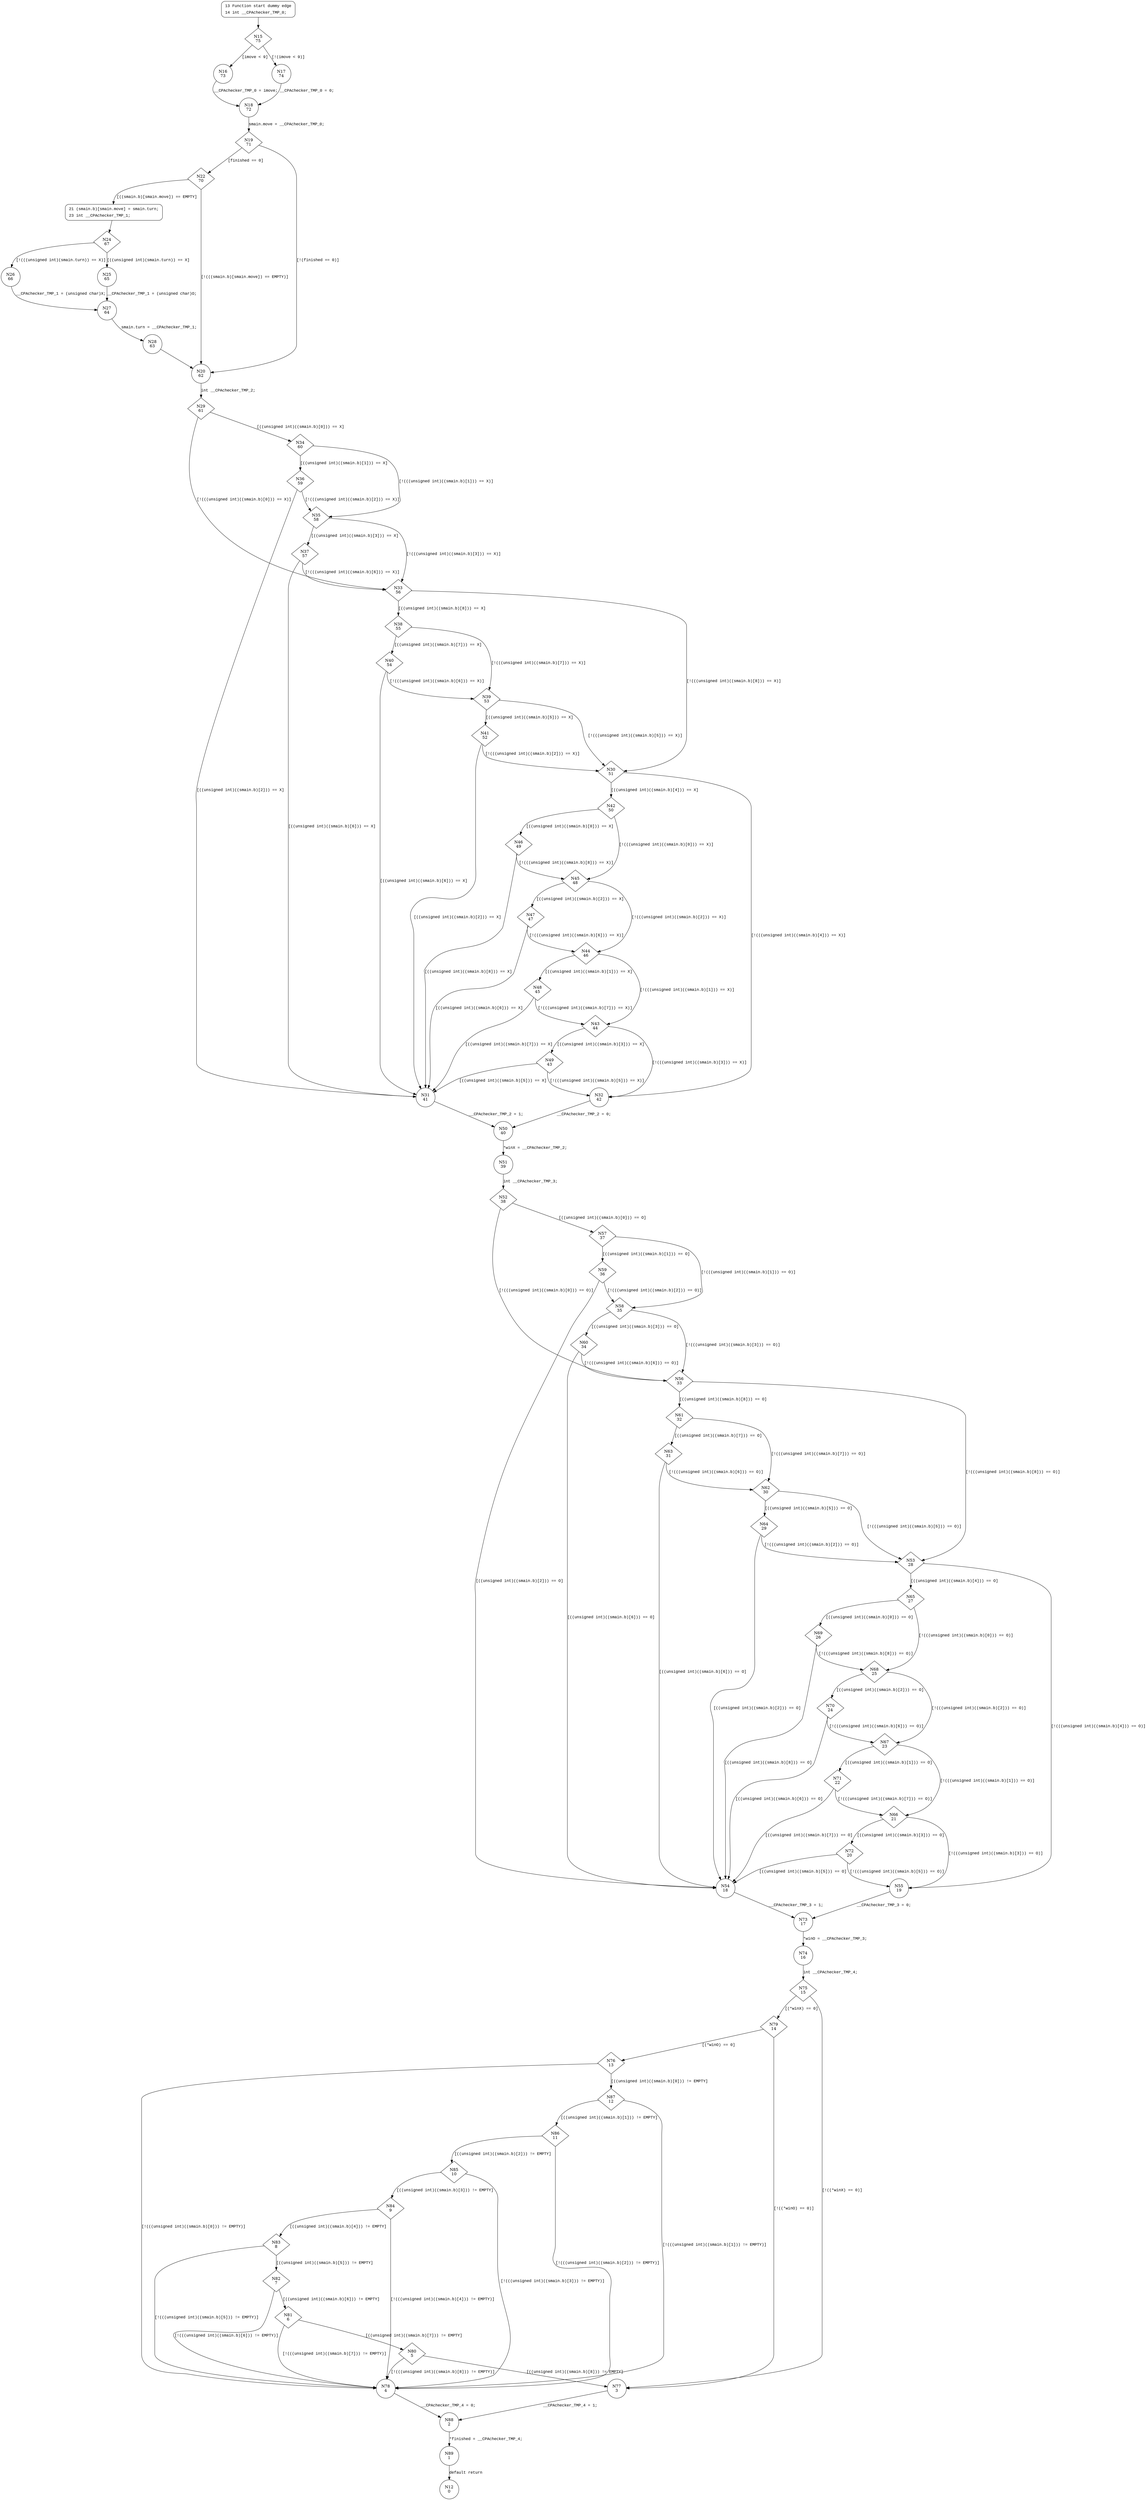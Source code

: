 digraph tictactoe {
15 [shape="diamond" label="N15\n75"]
16 [shape="circle" label="N16\n73"]
17 [shape="circle" label="N17\n74"]
18 [shape="circle" label="N18\n72"]
19 [shape="diamond" label="N19\n71"]
22 [shape="diamond" label="N22\n70"]
20 [shape="circle" label="N20\n62"]
29 [shape="diamond" label="N29\n61"]
34 [shape="diamond" label="N34\n60"]
33 [shape="diamond" label="N33\n56"]
38 [shape="diamond" label="N38\n55"]
30 [shape="diamond" label="N30\n51"]
42 [shape="diamond" label="N42\n50"]
32 [shape="circle" label="N32\n42"]
50 [shape="circle" label="N50\n40"]
51 [shape="circle" label="N51\n39"]
52 [shape="diamond" label="N52\n38"]
57 [shape="diamond" label="N57\n37"]
56 [shape="diamond" label="N56\n33"]
61 [shape="diamond" label="N61\n32"]
53 [shape="diamond" label="N53\n28"]
65 [shape="diamond" label="N65\n27"]
55 [shape="circle" label="N55\n19"]
73 [shape="circle" label="N73\n17"]
74 [shape="circle" label="N74\n16"]
75 [shape="diamond" label="N75\n15"]
79 [shape="diamond" label="N79\n14"]
77 [shape="circle" label="N77\n3"]
88 [shape="circle" label="N88\n2"]
89 [shape="circle" label="N89\n1"]
76 [shape="diamond" label="N76\n13"]
87 [shape="diamond" label="N87\n12"]
78 [shape="circle" label="N78\n4"]
86 [shape="diamond" label="N86\n11"]
85 [shape="diamond" label="N85\n10"]
84 [shape="diamond" label="N84\n9"]
83 [shape="diamond" label="N83\n8"]
82 [shape="diamond" label="N82\n7"]
81 [shape="diamond" label="N81\n6"]
80 [shape="diamond" label="N80\n5"]
69 [shape="diamond" label="N69\n26"]
68 [shape="diamond" label="N68\n25"]
70 [shape="diamond" label="N70\n24"]
67 [shape="diamond" label="N67\n23"]
71 [shape="diamond" label="N71\n22"]
66 [shape="diamond" label="N66\n21"]
72 [shape="diamond" label="N72\n20"]
54 [shape="circle" label="N54\n18"]
63 [shape="diamond" label="N63\n31"]
62 [shape="diamond" label="N62\n30"]
64 [shape="diamond" label="N64\n29"]
59 [shape="diamond" label="N59\n36"]
58 [shape="diamond" label="N58\n35"]
60 [shape="diamond" label="N60\n34"]
46 [shape="diamond" label="N46\n49"]
45 [shape="diamond" label="N45\n48"]
47 [shape="diamond" label="N47\n47"]
44 [shape="diamond" label="N44\n46"]
48 [shape="diamond" label="N48\n45"]
43 [shape="diamond" label="N43\n44"]
49 [shape="diamond" label="N49\n43"]
31 [shape="circle" label="N31\n41"]
40 [shape="diamond" label="N40\n54"]
39 [shape="diamond" label="N39\n53"]
41 [shape="diamond" label="N41\n52"]
36 [shape="diamond" label="N36\n59"]
35 [shape="diamond" label="N35\n58"]
37 [shape="diamond" label="N37\n57"]
21 [shape="circle" label="N21\n69"]
24 [shape="diamond" label="N24\n67"]
25 [shape="circle" label="N25\n65"]
26 [shape="circle" label="N26\n66"]
27 [shape="circle" label="N27\n64"]
28 [shape="circle" label="N28\n63"]
12 [shape="circle" label="N12\n0"]
13 [style="filled,bold" penwidth="1" fillcolor="white" fontname="Courier New" shape="Mrecord" label=<<table border="0" cellborder="0" cellpadding="3" bgcolor="white"><tr><td align="right">13</td><td align="left">Function start dummy edge</td></tr><tr><td align="right">14</td><td align="left">int __CPAchecker_TMP_0;</td></tr></table>>]
13 -> 15[label=""]
21 [style="filled,bold" penwidth="1" fillcolor="white" fontname="Courier New" shape="Mrecord" label=<<table border="0" cellborder="0" cellpadding="3" bgcolor="white"><tr><td align="right">21</td><td align="left">(smain.b)[smain.move] = smain.turn;</td></tr><tr><td align="right">23</td><td align="left">int __CPAchecker_TMP_1;</td></tr></table>>]
21 -> 24[label=""]
15 -> 16 [label="[imove < 9]" fontname="Courier New"]
15 -> 17 [label="[!(imove < 9)]" fontname="Courier New"]
18 -> 19 [label="smain.move = __CPAchecker_TMP_0;" fontname="Courier New"]
19 -> 22 [label="[finished == 0]" fontname="Courier New"]
19 -> 20 [label="[!(finished == 0)]" fontname="Courier New"]
20 -> 29 [label="int __CPAchecker_TMP_2;" fontname="Courier New"]
29 -> 34 [label="[((unsigned int)((smain.b)[0])) == X]" fontname="Courier New"]
29 -> 33 [label="[!(((unsigned int)((smain.b)[0])) == X)]" fontname="Courier New"]
33 -> 38 [label="[((unsigned int)((smain.b)[8])) == X]" fontname="Courier New"]
33 -> 30 [label="[!(((unsigned int)((smain.b)[8])) == X)]" fontname="Courier New"]
30 -> 42 [label="[((unsigned int)((smain.b)[4])) == X]" fontname="Courier New"]
30 -> 32 [label="[!(((unsigned int)((smain.b)[4])) == X)]" fontname="Courier New"]
32 -> 50 [label="__CPAchecker_TMP_2 = 0;" fontname="Courier New"]
50 -> 51 [label="*winX = __CPAchecker_TMP_2;" fontname="Courier New"]
52 -> 57 [label="[((unsigned int)((smain.b)[0])) == O]" fontname="Courier New"]
52 -> 56 [label="[!(((unsigned int)((smain.b)[0])) == O)]" fontname="Courier New"]
56 -> 61 [label="[((unsigned int)((smain.b)[8])) == O]" fontname="Courier New"]
56 -> 53 [label="[!(((unsigned int)((smain.b)[8])) == O)]" fontname="Courier New"]
53 -> 65 [label="[((unsigned int)((smain.b)[4])) == O]" fontname="Courier New"]
53 -> 55 [label="[!(((unsigned int)((smain.b)[4])) == O)]" fontname="Courier New"]
55 -> 73 [label="__CPAchecker_TMP_3 = 0;" fontname="Courier New"]
73 -> 74 [label="*winO = __CPAchecker_TMP_3;" fontname="Courier New"]
75 -> 79 [label="[(*winX) == 0]" fontname="Courier New"]
75 -> 77 [label="[!((*winX) == 0)]" fontname="Courier New"]
77 -> 88 [label="__CPAchecker_TMP_4 = 1;" fontname="Courier New"]
88 -> 89 [label="*finished = __CPAchecker_TMP_4;" fontname="Courier New"]
79 -> 76 [label="[(*winO) == 0]" fontname="Courier New"]
79 -> 77 [label="[!((*winO) == 0)]" fontname="Courier New"]
76 -> 87 [label="[((unsigned int)((smain.b)[0])) != EMPTY]" fontname="Courier New"]
76 -> 78 [label="[!(((unsigned int)((smain.b)[0])) != EMPTY)]" fontname="Courier New"]
78 -> 88 [label="__CPAchecker_TMP_4 = 0;" fontname="Courier New"]
87 -> 86 [label="[((unsigned int)((smain.b)[1])) != EMPTY]" fontname="Courier New"]
87 -> 78 [label="[!(((unsigned int)((smain.b)[1])) != EMPTY)]" fontname="Courier New"]
86 -> 85 [label="[((unsigned int)((smain.b)[2])) != EMPTY]" fontname="Courier New"]
86 -> 78 [label="[!(((unsigned int)((smain.b)[2])) != EMPTY)]" fontname="Courier New"]
85 -> 84 [label="[((unsigned int)((smain.b)[3])) != EMPTY]" fontname="Courier New"]
85 -> 78 [label="[!(((unsigned int)((smain.b)[3])) != EMPTY)]" fontname="Courier New"]
84 -> 83 [label="[((unsigned int)((smain.b)[4])) != EMPTY]" fontname="Courier New"]
84 -> 78 [label="[!(((unsigned int)((smain.b)[4])) != EMPTY)]" fontname="Courier New"]
83 -> 82 [label="[((unsigned int)((smain.b)[5])) != EMPTY]" fontname="Courier New"]
83 -> 78 [label="[!(((unsigned int)((smain.b)[5])) != EMPTY)]" fontname="Courier New"]
82 -> 81 [label="[((unsigned int)((smain.b)[6])) != EMPTY]" fontname="Courier New"]
82 -> 78 [label="[!(((unsigned int)((smain.b)[6])) != EMPTY)]" fontname="Courier New"]
81 -> 80 [label="[((unsigned int)((smain.b)[7])) != EMPTY]" fontname="Courier New"]
81 -> 78 [label="[!(((unsigned int)((smain.b)[7])) != EMPTY)]" fontname="Courier New"]
80 -> 77 [label="[((unsigned int)((smain.b)[8])) != EMPTY]" fontname="Courier New"]
80 -> 78 [label="[!(((unsigned int)((smain.b)[8])) != EMPTY)]" fontname="Courier New"]
65 -> 69 [label="[((unsigned int)((smain.b)[0])) == O]" fontname="Courier New"]
65 -> 68 [label="[!(((unsigned int)((smain.b)[0])) == O)]" fontname="Courier New"]
68 -> 70 [label="[((unsigned int)((smain.b)[2])) == O]" fontname="Courier New"]
68 -> 67 [label="[!(((unsigned int)((smain.b)[2])) == O)]" fontname="Courier New"]
67 -> 71 [label="[((unsigned int)((smain.b)[1])) == O]" fontname="Courier New"]
67 -> 66 [label="[!(((unsigned int)((smain.b)[1])) == O)]" fontname="Courier New"]
66 -> 72 [label="[((unsigned int)((smain.b)[3])) == O]" fontname="Courier New"]
66 -> 55 [label="[!(((unsigned int)((smain.b)[3])) == O)]" fontname="Courier New"]
72 -> 54 [label="[((unsigned int)((smain.b)[5])) == O]" fontname="Courier New"]
72 -> 55 [label="[!(((unsigned int)((smain.b)[5])) == O)]" fontname="Courier New"]
54 -> 73 [label="__CPAchecker_TMP_3 = 1;" fontname="Courier New"]
71 -> 54 [label="[((unsigned int)((smain.b)[7])) == O]" fontname="Courier New"]
71 -> 66 [label="[!(((unsigned int)((smain.b)[7])) == O)]" fontname="Courier New"]
70 -> 54 [label="[((unsigned int)((smain.b)[6])) == O]" fontname="Courier New"]
70 -> 67 [label="[!(((unsigned int)((smain.b)[6])) == O)]" fontname="Courier New"]
69 -> 54 [label="[((unsigned int)((smain.b)[8])) == O]" fontname="Courier New"]
69 -> 68 [label="[!(((unsigned int)((smain.b)[8])) == O)]" fontname="Courier New"]
61 -> 63 [label="[((unsigned int)((smain.b)[7])) == O]" fontname="Courier New"]
61 -> 62 [label="[!(((unsigned int)((smain.b)[7])) == O)]" fontname="Courier New"]
62 -> 64 [label="[((unsigned int)((smain.b)[5])) == O]" fontname="Courier New"]
62 -> 53 [label="[!(((unsigned int)((smain.b)[5])) == O)]" fontname="Courier New"]
64 -> 54 [label="[((unsigned int)((smain.b)[2])) == O]" fontname="Courier New"]
64 -> 53 [label="[!(((unsigned int)((smain.b)[2])) == O)]" fontname="Courier New"]
63 -> 54 [label="[((unsigned int)((smain.b)[6])) == O]" fontname="Courier New"]
63 -> 62 [label="[!(((unsigned int)((smain.b)[6])) == O)]" fontname="Courier New"]
57 -> 59 [label="[((unsigned int)((smain.b)[1])) == O]" fontname="Courier New"]
57 -> 58 [label="[!(((unsigned int)((smain.b)[1])) == O)]" fontname="Courier New"]
58 -> 60 [label="[((unsigned int)((smain.b)[3])) == O]" fontname="Courier New"]
58 -> 56 [label="[!(((unsigned int)((smain.b)[3])) == O)]" fontname="Courier New"]
60 -> 54 [label="[((unsigned int)((smain.b)[6])) == O]" fontname="Courier New"]
60 -> 56 [label="[!(((unsigned int)((smain.b)[6])) == O)]" fontname="Courier New"]
59 -> 54 [label="[((unsigned int)((smain.b)[2])) == O]" fontname="Courier New"]
59 -> 58 [label="[!(((unsigned int)((smain.b)[2])) == O)]" fontname="Courier New"]
42 -> 46 [label="[((unsigned int)((smain.b)[0])) == X]" fontname="Courier New"]
42 -> 45 [label="[!(((unsigned int)((smain.b)[0])) == X)]" fontname="Courier New"]
45 -> 47 [label="[((unsigned int)((smain.b)[2])) == X]" fontname="Courier New"]
45 -> 44 [label="[!(((unsigned int)((smain.b)[2])) == X)]" fontname="Courier New"]
44 -> 48 [label="[((unsigned int)((smain.b)[1])) == X]" fontname="Courier New"]
44 -> 43 [label="[!(((unsigned int)((smain.b)[1])) == X)]" fontname="Courier New"]
43 -> 49 [label="[((unsigned int)((smain.b)[3])) == X]" fontname="Courier New"]
43 -> 32 [label="[!(((unsigned int)((smain.b)[3])) == X)]" fontname="Courier New"]
49 -> 31 [label="[((unsigned int)((smain.b)[5])) == X]" fontname="Courier New"]
49 -> 32 [label="[!(((unsigned int)((smain.b)[5])) == X)]" fontname="Courier New"]
31 -> 50 [label="__CPAchecker_TMP_2 = 1;" fontname="Courier New"]
48 -> 31 [label="[((unsigned int)((smain.b)[7])) == X]" fontname="Courier New"]
48 -> 43 [label="[!(((unsigned int)((smain.b)[7])) == X)]" fontname="Courier New"]
47 -> 31 [label="[((unsigned int)((smain.b)[6])) == X]" fontname="Courier New"]
47 -> 44 [label="[!(((unsigned int)((smain.b)[6])) == X)]" fontname="Courier New"]
46 -> 31 [label="[((unsigned int)((smain.b)[8])) == X]" fontname="Courier New"]
46 -> 45 [label="[!(((unsigned int)((smain.b)[8])) == X)]" fontname="Courier New"]
38 -> 40 [label="[((unsigned int)((smain.b)[7])) == X]" fontname="Courier New"]
38 -> 39 [label="[!(((unsigned int)((smain.b)[7])) == X)]" fontname="Courier New"]
39 -> 41 [label="[((unsigned int)((smain.b)[5])) == X]" fontname="Courier New"]
39 -> 30 [label="[!(((unsigned int)((smain.b)[5])) == X)]" fontname="Courier New"]
41 -> 31 [label="[((unsigned int)((smain.b)[2])) == X]" fontname="Courier New"]
41 -> 30 [label="[!(((unsigned int)((smain.b)[2])) == X)]" fontname="Courier New"]
40 -> 31 [label="[((unsigned int)((smain.b)[6])) == X]" fontname="Courier New"]
40 -> 39 [label="[!(((unsigned int)((smain.b)[6])) == X)]" fontname="Courier New"]
34 -> 36 [label="[((unsigned int)((smain.b)[1])) == X]" fontname="Courier New"]
34 -> 35 [label="[!(((unsigned int)((smain.b)[1])) == X)]" fontname="Courier New"]
35 -> 37 [label="[((unsigned int)((smain.b)[3])) == X]" fontname="Courier New"]
35 -> 33 [label="[!(((unsigned int)((smain.b)[3])) == X)]" fontname="Courier New"]
37 -> 31 [label="[((unsigned int)((smain.b)[6])) == X]" fontname="Courier New"]
37 -> 33 [label="[!(((unsigned int)((smain.b)[6])) == X)]" fontname="Courier New"]
36 -> 31 [label="[((unsigned int)((smain.b)[2])) == X]" fontname="Courier New"]
36 -> 35 [label="[!(((unsigned int)((smain.b)[2])) == X)]" fontname="Courier New"]
22 -> 21 [label="[((smain.b)[smain.move]) == EMPTY]" fontname="Courier New"]
22 -> 20 [label="[!(((smain.b)[smain.move]) == EMPTY)]" fontname="Courier New"]
24 -> 25 [label="[((unsigned int)(smain.turn)) == X]" fontname="Courier New"]
24 -> 26 [label="[!(((unsigned int)(smain.turn)) == X)]" fontname="Courier New"]
27 -> 28 [label="smain.turn = __CPAchecker_TMP_1;" fontname="Courier New"]
25 -> 27 [label="__CPAchecker_TMP_1 = (unsigned char)O;" fontname="Courier New"]
17 -> 18 [label="__CPAchecker_TMP_0 = 0;" fontname="Courier New"]
51 -> 52 [label="int __CPAchecker_TMP_3;" fontname="Courier New"]
74 -> 75 [label="int __CPAchecker_TMP_4;" fontname="Courier New"]
89 -> 12 [label="default return" fontname="Courier New"]
26 -> 27 [label="__CPAchecker_TMP_1 = (unsigned char)X;" fontname="Courier New"]
28 -> 20 [label="" fontname="Courier New"]
16 -> 18 [label="__CPAchecker_TMP_0 = imove;" fontname="Courier New"]
}